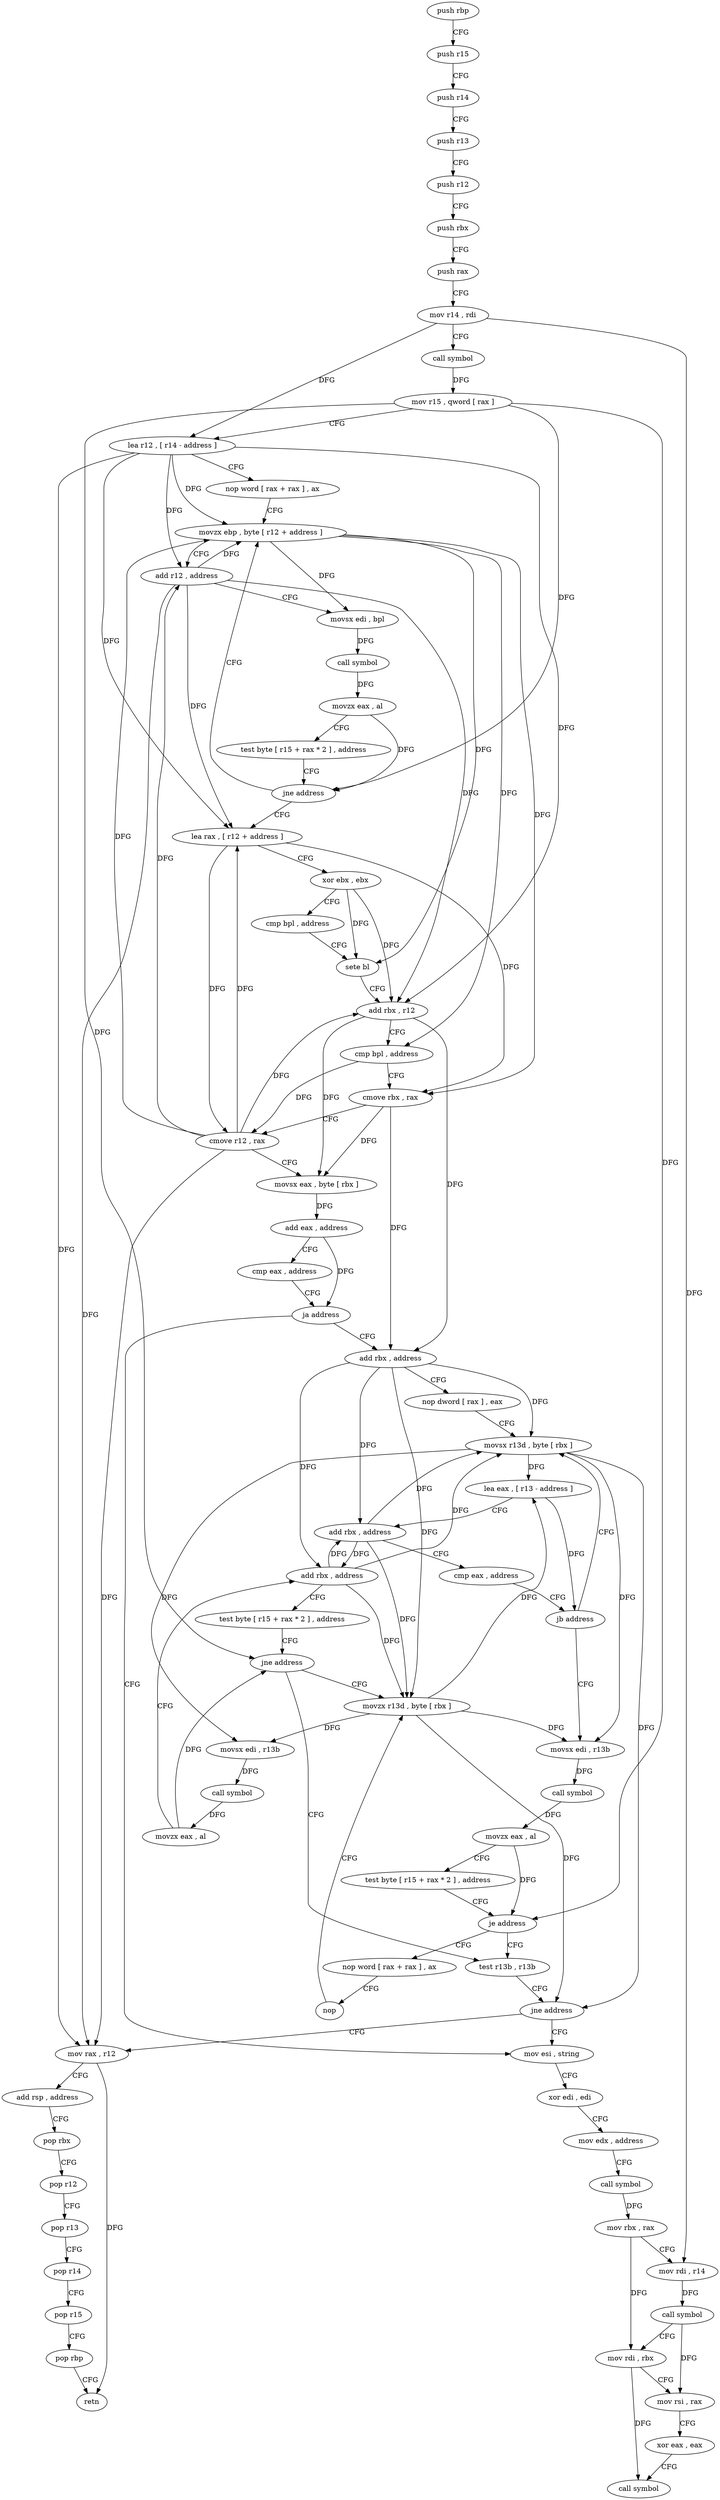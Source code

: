digraph "func" {
"4203360" [label = "push rbp" ]
"4203361" [label = "push r15" ]
"4203363" [label = "push r14" ]
"4203365" [label = "push r13" ]
"4203367" [label = "push r12" ]
"4203369" [label = "push rbx" ]
"4203370" [label = "push rax" ]
"4203371" [label = "mov r14 , rdi" ]
"4203374" [label = "call symbol" ]
"4203379" [label = "mov r15 , qword [ rax ]" ]
"4203382" [label = "lea r12 , [ r14 - address ]" ]
"4203386" [label = "nop word [ rax + rax ] , ax" ]
"4203392" [label = "movzx ebp , byte [ r12 + address ]" ]
"4203398" [label = "add r12 , address" ]
"4203402" [label = "movsx edi , bpl" ]
"4203406" [label = "call symbol" ]
"4203411" [label = "movzx eax , al" ]
"4203414" [label = "test byte [ r15 + rax * 2 ] , address" ]
"4203419" [label = "jne address" ]
"4203421" [label = "lea rax , [ r12 + address ]" ]
"4203426" [label = "xor ebx , ebx" ]
"4203428" [label = "cmp bpl , address" ]
"4203432" [label = "sete bl" ]
"4203435" [label = "add rbx , r12" ]
"4203438" [label = "cmp bpl , address" ]
"4203442" [label = "cmove rbx , rax" ]
"4203446" [label = "cmove r12 , rax" ]
"4203450" [label = "movsx eax , byte [ rbx ]" ]
"4203453" [label = "add eax , address" ]
"4203456" [label = "cmp eax , address" ]
"4203459" [label = "ja address" ]
"4203570" [label = "mov esi , string" ]
"4203461" [label = "add rbx , address" ]
"4203575" [label = "xor edi , edi" ]
"4203577" [label = "mov edx , address" ]
"4203582" [label = "call symbol" ]
"4203587" [label = "mov rbx , rax" ]
"4203590" [label = "mov rdi , r14" ]
"4203593" [label = "call symbol" ]
"4203598" [label = "mov rdi , rbx" ]
"4203601" [label = "mov rsi , rax" ]
"4203604" [label = "xor eax , eax" ]
"4203606" [label = "call symbol" ]
"4203465" [label = "nop dword [ rax ] , eax" ]
"4203472" [label = "movsx r13d , byte [ rbx ]" ]
"4203476" [label = "lea eax , [ r13 - address ]" ]
"4203480" [label = "add rbx , address" ]
"4203484" [label = "cmp eax , address" ]
"4203487" [label = "jb address" ]
"4203489" [label = "movsx edi , r13b" ]
"4203493" [label = "call symbol" ]
"4203498" [label = "movzx eax , al" ]
"4203501" [label = "test byte [ r15 + rax * 2 ] , address" ]
"4203506" [label = "je address" ]
"4203547" [label = "test r13b , r13b" ]
"4203508" [label = "nop word [ rax + rax ] , ax" ]
"4203550" [label = "jne address" ]
"4203552" [label = "mov rax , r12" ]
"4203518" [label = "nop" ]
"4203520" [label = "movzx r13d , byte [ rbx ]" ]
"4203555" [label = "add rsp , address" ]
"4203559" [label = "pop rbx" ]
"4203560" [label = "pop r12" ]
"4203562" [label = "pop r13" ]
"4203564" [label = "pop r14" ]
"4203566" [label = "pop r15" ]
"4203568" [label = "pop rbp" ]
"4203569" [label = "retn" ]
"4203524" [label = "movsx edi , r13b" ]
"4203528" [label = "call symbol" ]
"4203533" [label = "movzx eax , al" ]
"4203536" [label = "add rbx , address" ]
"4203540" [label = "test byte [ r15 + rax * 2 ] , address" ]
"4203545" [label = "jne address" ]
"4203360" -> "4203361" [ label = "CFG" ]
"4203361" -> "4203363" [ label = "CFG" ]
"4203363" -> "4203365" [ label = "CFG" ]
"4203365" -> "4203367" [ label = "CFG" ]
"4203367" -> "4203369" [ label = "CFG" ]
"4203369" -> "4203370" [ label = "CFG" ]
"4203370" -> "4203371" [ label = "CFG" ]
"4203371" -> "4203374" [ label = "CFG" ]
"4203371" -> "4203382" [ label = "DFG" ]
"4203371" -> "4203590" [ label = "DFG" ]
"4203374" -> "4203379" [ label = "DFG" ]
"4203379" -> "4203382" [ label = "CFG" ]
"4203379" -> "4203419" [ label = "DFG" ]
"4203379" -> "4203506" [ label = "DFG" ]
"4203379" -> "4203545" [ label = "DFG" ]
"4203382" -> "4203386" [ label = "CFG" ]
"4203382" -> "4203392" [ label = "DFG" ]
"4203382" -> "4203398" [ label = "DFG" ]
"4203382" -> "4203421" [ label = "DFG" ]
"4203382" -> "4203435" [ label = "DFG" ]
"4203382" -> "4203552" [ label = "DFG" ]
"4203386" -> "4203392" [ label = "CFG" ]
"4203392" -> "4203398" [ label = "CFG" ]
"4203392" -> "4203402" [ label = "DFG" ]
"4203392" -> "4203432" [ label = "DFG" ]
"4203392" -> "4203438" [ label = "DFG" ]
"4203392" -> "4203442" [ label = "DFG" ]
"4203398" -> "4203402" [ label = "CFG" ]
"4203398" -> "4203392" [ label = "DFG" ]
"4203398" -> "4203421" [ label = "DFG" ]
"4203398" -> "4203435" [ label = "DFG" ]
"4203398" -> "4203552" [ label = "DFG" ]
"4203402" -> "4203406" [ label = "DFG" ]
"4203406" -> "4203411" [ label = "DFG" ]
"4203411" -> "4203414" [ label = "CFG" ]
"4203411" -> "4203419" [ label = "DFG" ]
"4203414" -> "4203419" [ label = "CFG" ]
"4203419" -> "4203392" [ label = "CFG" ]
"4203419" -> "4203421" [ label = "CFG" ]
"4203421" -> "4203426" [ label = "CFG" ]
"4203421" -> "4203442" [ label = "DFG" ]
"4203421" -> "4203446" [ label = "DFG" ]
"4203426" -> "4203428" [ label = "CFG" ]
"4203426" -> "4203432" [ label = "DFG" ]
"4203426" -> "4203435" [ label = "DFG" ]
"4203428" -> "4203432" [ label = "CFG" ]
"4203432" -> "4203435" [ label = "CFG" ]
"4203435" -> "4203438" [ label = "CFG" ]
"4203435" -> "4203450" [ label = "DFG" ]
"4203435" -> "4203461" [ label = "DFG" ]
"4203438" -> "4203442" [ label = "CFG" ]
"4203438" -> "4203446" [ label = "DFG" ]
"4203442" -> "4203446" [ label = "CFG" ]
"4203442" -> "4203450" [ label = "DFG" ]
"4203442" -> "4203461" [ label = "DFG" ]
"4203446" -> "4203450" [ label = "CFG" ]
"4203446" -> "4203392" [ label = "DFG" ]
"4203446" -> "4203398" [ label = "DFG" ]
"4203446" -> "4203421" [ label = "DFG" ]
"4203446" -> "4203435" [ label = "DFG" ]
"4203446" -> "4203552" [ label = "DFG" ]
"4203450" -> "4203453" [ label = "DFG" ]
"4203453" -> "4203456" [ label = "CFG" ]
"4203453" -> "4203459" [ label = "DFG" ]
"4203456" -> "4203459" [ label = "CFG" ]
"4203459" -> "4203570" [ label = "CFG" ]
"4203459" -> "4203461" [ label = "CFG" ]
"4203570" -> "4203575" [ label = "CFG" ]
"4203461" -> "4203465" [ label = "CFG" ]
"4203461" -> "4203472" [ label = "DFG" ]
"4203461" -> "4203480" [ label = "DFG" ]
"4203461" -> "4203520" [ label = "DFG" ]
"4203461" -> "4203536" [ label = "DFG" ]
"4203575" -> "4203577" [ label = "CFG" ]
"4203577" -> "4203582" [ label = "CFG" ]
"4203582" -> "4203587" [ label = "DFG" ]
"4203587" -> "4203590" [ label = "CFG" ]
"4203587" -> "4203598" [ label = "DFG" ]
"4203590" -> "4203593" [ label = "DFG" ]
"4203593" -> "4203598" [ label = "CFG" ]
"4203593" -> "4203601" [ label = "DFG" ]
"4203598" -> "4203601" [ label = "CFG" ]
"4203598" -> "4203606" [ label = "DFG" ]
"4203601" -> "4203604" [ label = "CFG" ]
"4203604" -> "4203606" [ label = "CFG" ]
"4203465" -> "4203472" [ label = "CFG" ]
"4203472" -> "4203476" [ label = "DFG" ]
"4203472" -> "4203489" [ label = "DFG" ]
"4203472" -> "4203550" [ label = "DFG" ]
"4203472" -> "4203524" [ label = "DFG" ]
"4203476" -> "4203480" [ label = "CFG" ]
"4203476" -> "4203487" [ label = "DFG" ]
"4203480" -> "4203484" [ label = "CFG" ]
"4203480" -> "4203472" [ label = "DFG" ]
"4203480" -> "4203520" [ label = "DFG" ]
"4203480" -> "4203536" [ label = "DFG" ]
"4203484" -> "4203487" [ label = "CFG" ]
"4203487" -> "4203472" [ label = "CFG" ]
"4203487" -> "4203489" [ label = "CFG" ]
"4203489" -> "4203493" [ label = "DFG" ]
"4203493" -> "4203498" [ label = "DFG" ]
"4203498" -> "4203501" [ label = "CFG" ]
"4203498" -> "4203506" [ label = "DFG" ]
"4203501" -> "4203506" [ label = "CFG" ]
"4203506" -> "4203547" [ label = "CFG" ]
"4203506" -> "4203508" [ label = "CFG" ]
"4203547" -> "4203550" [ label = "CFG" ]
"4203508" -> "4203518" [ label = "CFG" ]
"4203550" -> "4203570" [ label = "CFG" ]
"4203550" -> "4203552" [ label = "CFG" ]
"4203552" -> "4203555" [ label = "CFG" ]
"4203552" -> "4203569" [ label = "DFG" ]
"4203518" -> "4203520" [ label = "CFG" ]
"4203520" -> "4203524" [ label = "DFG" ]
"4203520" -> "4203476" [ label = "DFG" ]
"4203520" -> "4203489" [ label = "DFG" ]
"4203520" -> "4203550" [ label = "DFG" ]
"4203555" -> "4203559" [ label = "CFG" ]
"4203559" -> "4203560" [ label = "CFG" ]
"4203560" -> "4203562" [ label = "CFG" ]
"4203562" -> "4203564" [ label = "CFG" ]
"4203564" -> "4203566" [ label = "CFG" ]
"4203566" -> "4203568" [ label = "CFG" ]
"4203568" -> "4203569" [ label = "CFG" ]
"4203524" -> "4203528" [ label = "DFG" ]
"4203528" -> "4203533" [ label = "DFG" ]
"4203533" -> "4203536" [ label = "CFG" ]
"4203533" -> "4203545" [ label = "DFG" ]
"4203536" -> "4203540" [ label = "CFG" ]
"4203536" -> "4203472" [ label = "DFG" ]
"4203536" -> "4203480" [ label = "DFG" ]
"4203536" -> "4203520" [ label = "DFG" ]
"4203540" -> "4203545" [ label = "CFG" ]
"4203545" -> "4203520" [ label = "CFG" ]
"4203545" -> "4203547" [ label = "CFG" ]
}
